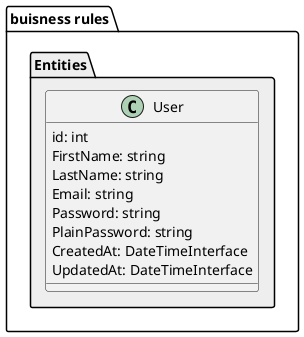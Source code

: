@startuml Pinterest 
package "buisness rules" #FFF{
    package "Entities" #EEEEEE{
        class User {
            {field} id: int
            {field} FirstName: string
            {field} LastName: string
            {field} Email: string
            {field} Password: string
            {field} PlainPassword: string
            {field} CreatedAt: DateTimeInterface
            {field} UpdatedAt: DateTimeInterface
        }
    }
}
@enduml
